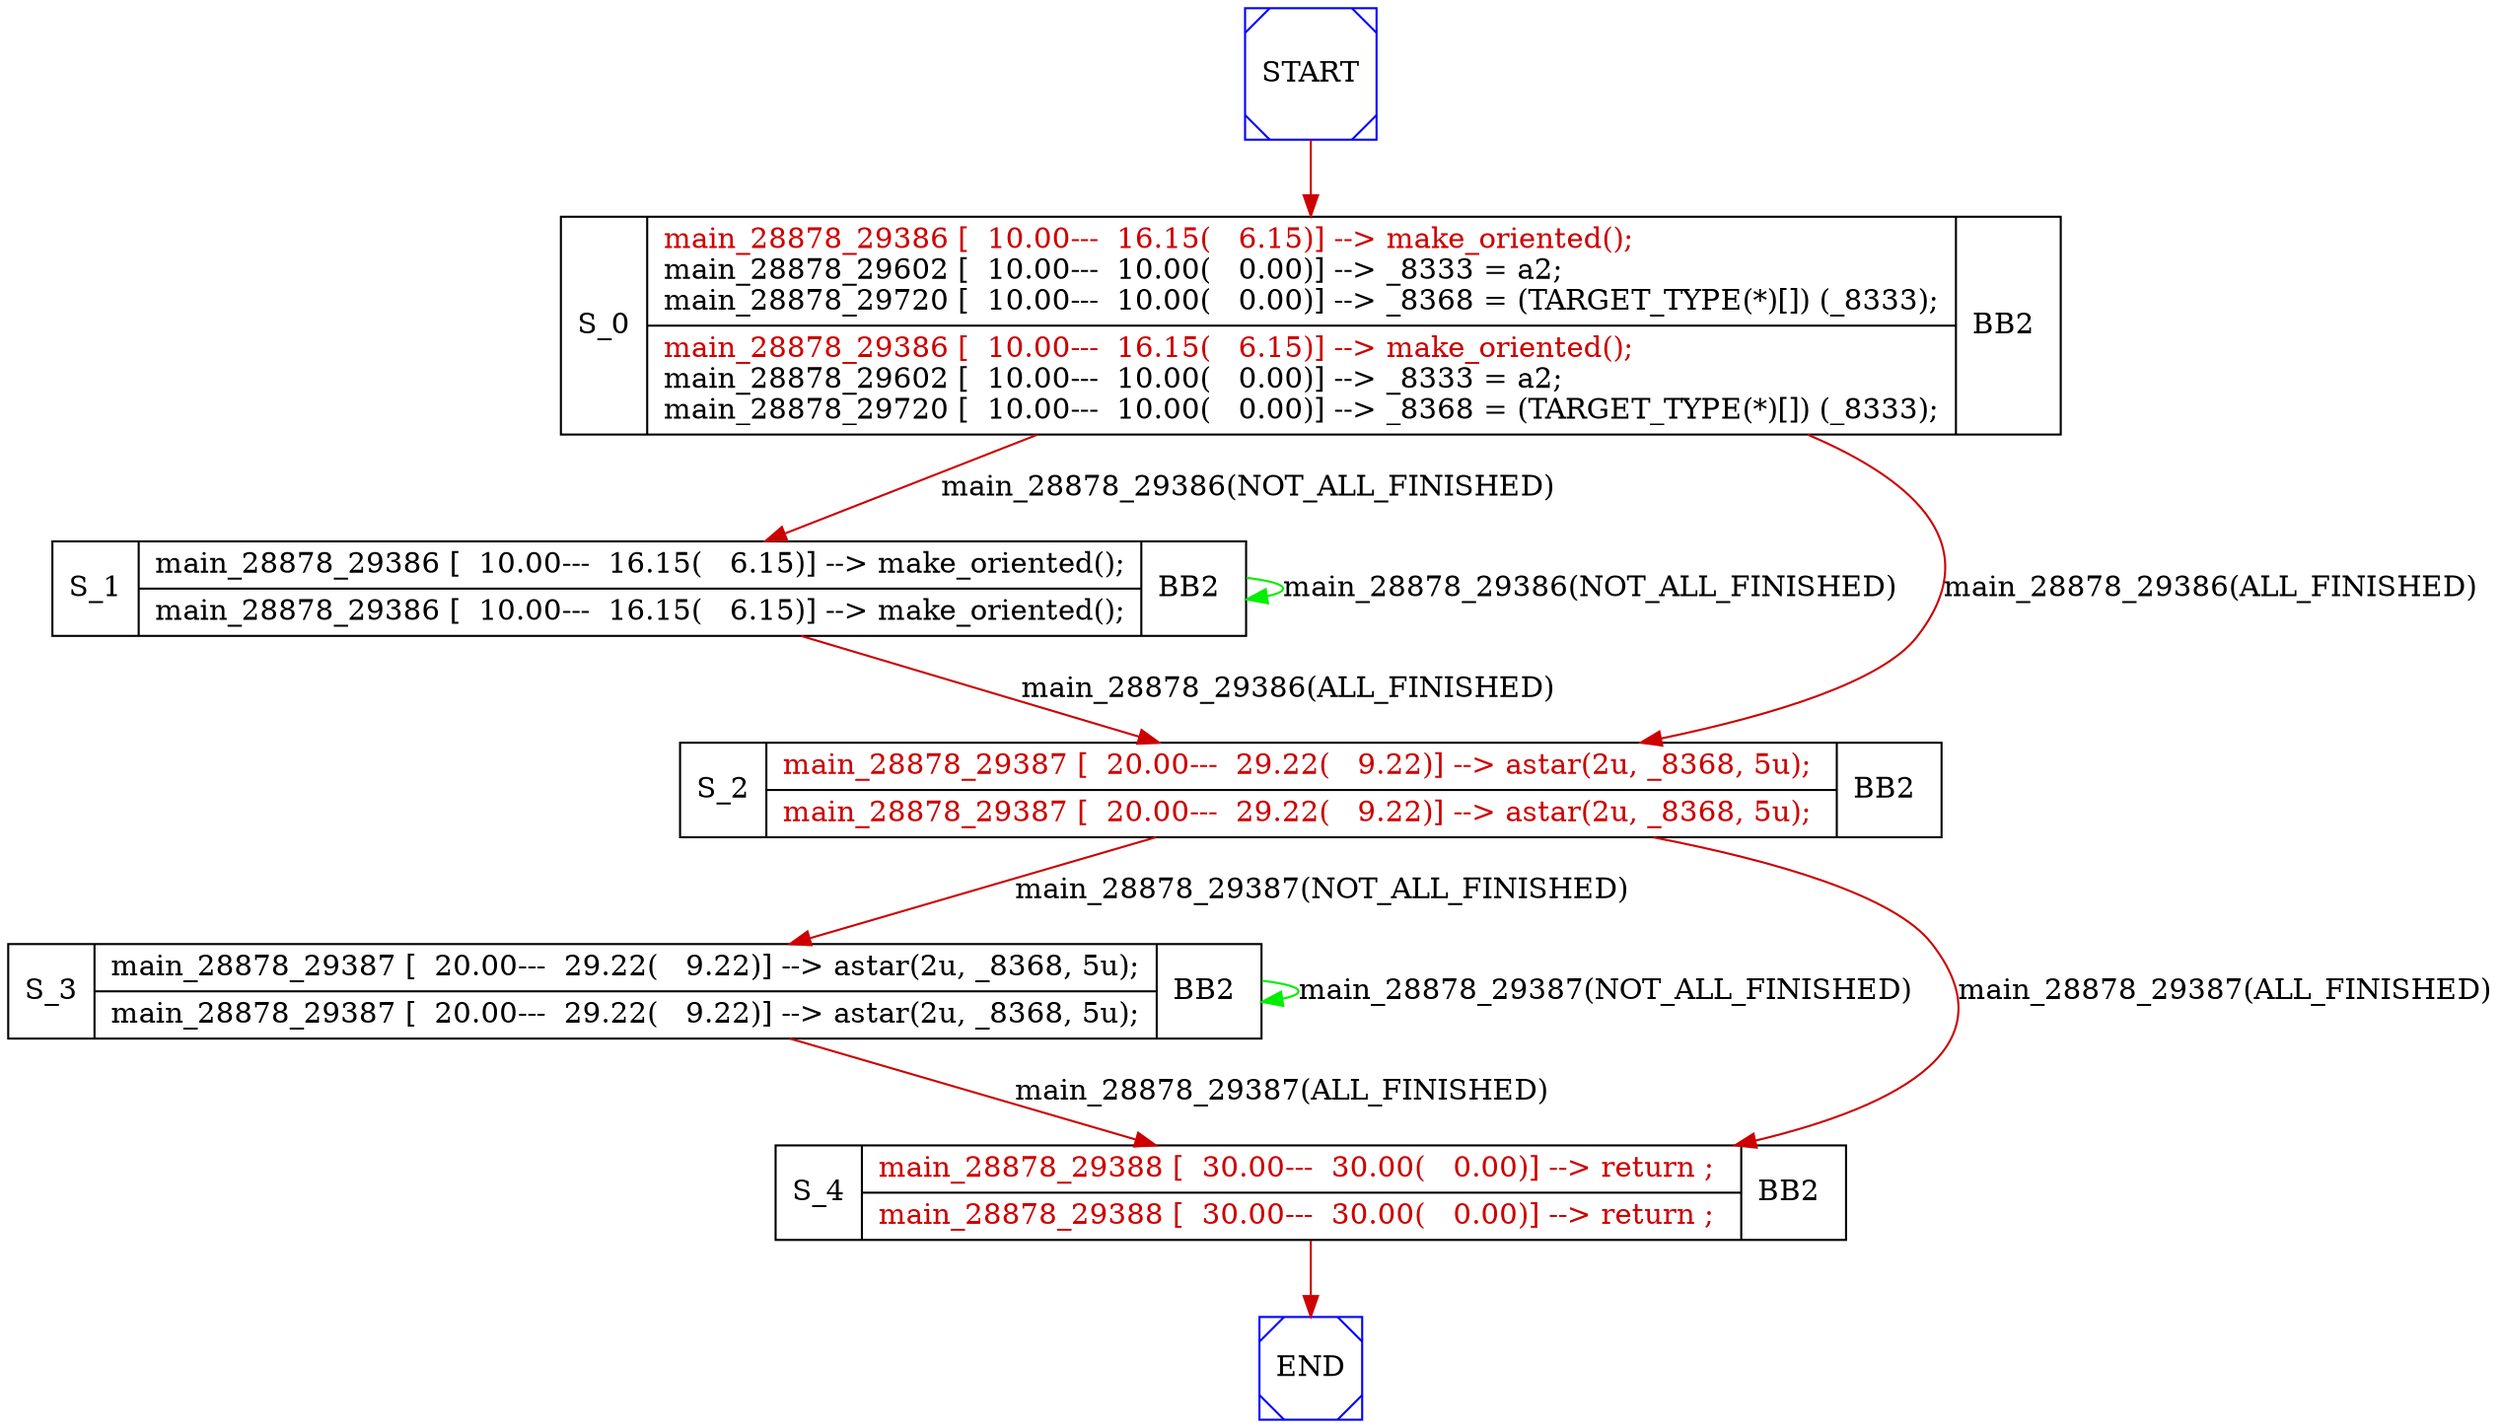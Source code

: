 digraph G {
0[color=blue,shape=Msquare,label=START];
1[color=blue,shape=Msquare,label=END];
2[shape=record,label=< S_0 | { <font color="red3">main_28878_29386 [  10.00---  16.15(   6.15)] --&gt; make_oriented(); </font><br align="left"/>main_28878_29602 [  10.00---  10.00(   0.00)] --&gt; _8333 = a2;<br align="left"/>main_28878_29720 [  10.00---  10.00(   0.00)] --&gt; _8368 = (TARGET_TYPE(*)[]) (_8333);<br align="left"/> | <font color="red3">main_28878_29386 [  10.00---  16.15(   6.15)] --&gt; make_oriented(); </font><br align="left"/>main_28878_29602 [  10.00---  10.00(   0.00)] --&gt; _8333 = a2;<br align="left"/>main_28878_29720 [  10.00---  10.00(   0.00)] --&gt; _8368 = (TARGET_TYPE(*)[]) (_8333);<br align="left"/> } | BB2 <br align="left"/>>];
3[shape=record,label=< S_1 | { main_28878_29386 [  10.00---  16.15(   6.15)] --&gt; make_oriented();<br align="left"/> | main_28878_29386 [  10.00---  16.15(   6.15)] --&gt; make_oriented();<br align="left"/> } | BB2 <br align="left"/>>];
4[shape=record,label=< S_2 | { <font color="red3">main_28878_29387 [  20.00---  29.22(   9.22)] --&gt; astar(2u, _8368, 5u); </font><br align="left"/> | <font color="red3">main_28878_29387 [  20.00---  29.22(   9.22)] --&gt; astar(2u, _8368, 5u); </font><br align="left"/> } | BB2 <br align="left"/>>];
5[shape=record,label=< S_3 | { main_28878_29387 [  20.00---  29.22(   9.22)] --&gt; astar(2u, _8368, 5u);<br align="left"/> | main_28878_29387 [  20.00---  29.22(   9.22)] --&gt; astar(2u, _8368, 5u);<br align="left"/> } | BB2 <br align="left"/>>];
6[shape=record,label=< S_4 | { <font color="red3">main_28878_29388 [  30.00---  30.00(   0.00)] --&gt; return ; </font><br align="left"/> | <font color="red3">main_28878_29388 [  30.00---  30.00(   0.00)] --&gt; return ; </font><br align="left"/> } | BB2 <br align="left"/>>];
2->3 [color=red3,label="main_28878_29386(NOT_ALL_FINISHED)\n"];
3->3 [color=green2,label="main_28878_29386(NOT_ALL_FINISHED)\n"];
3->4 [color=red3,label="main_28878_29386(ALL_FINISHED)\n"];
2->4 [color=red3,label="main_28878_29386(ALL_FINISHED)\n"];
4->5 [color=red3,label="main_28878_29387(NOT_ALL_FINISHED)\n"];
5->5 [color=green2,label="main_28878_29387(NOT_ALL_FINISHED)\n"];
5->6 [color=red3,label="main_28878_29387(ALL_FINISHED)\n"];
4->6 [color=red3,label="main_28878_29387(ALL_FINISHED)\n"];
0->2 [color=red3,label=""];
6->1 [color=red3,label=""];
}
